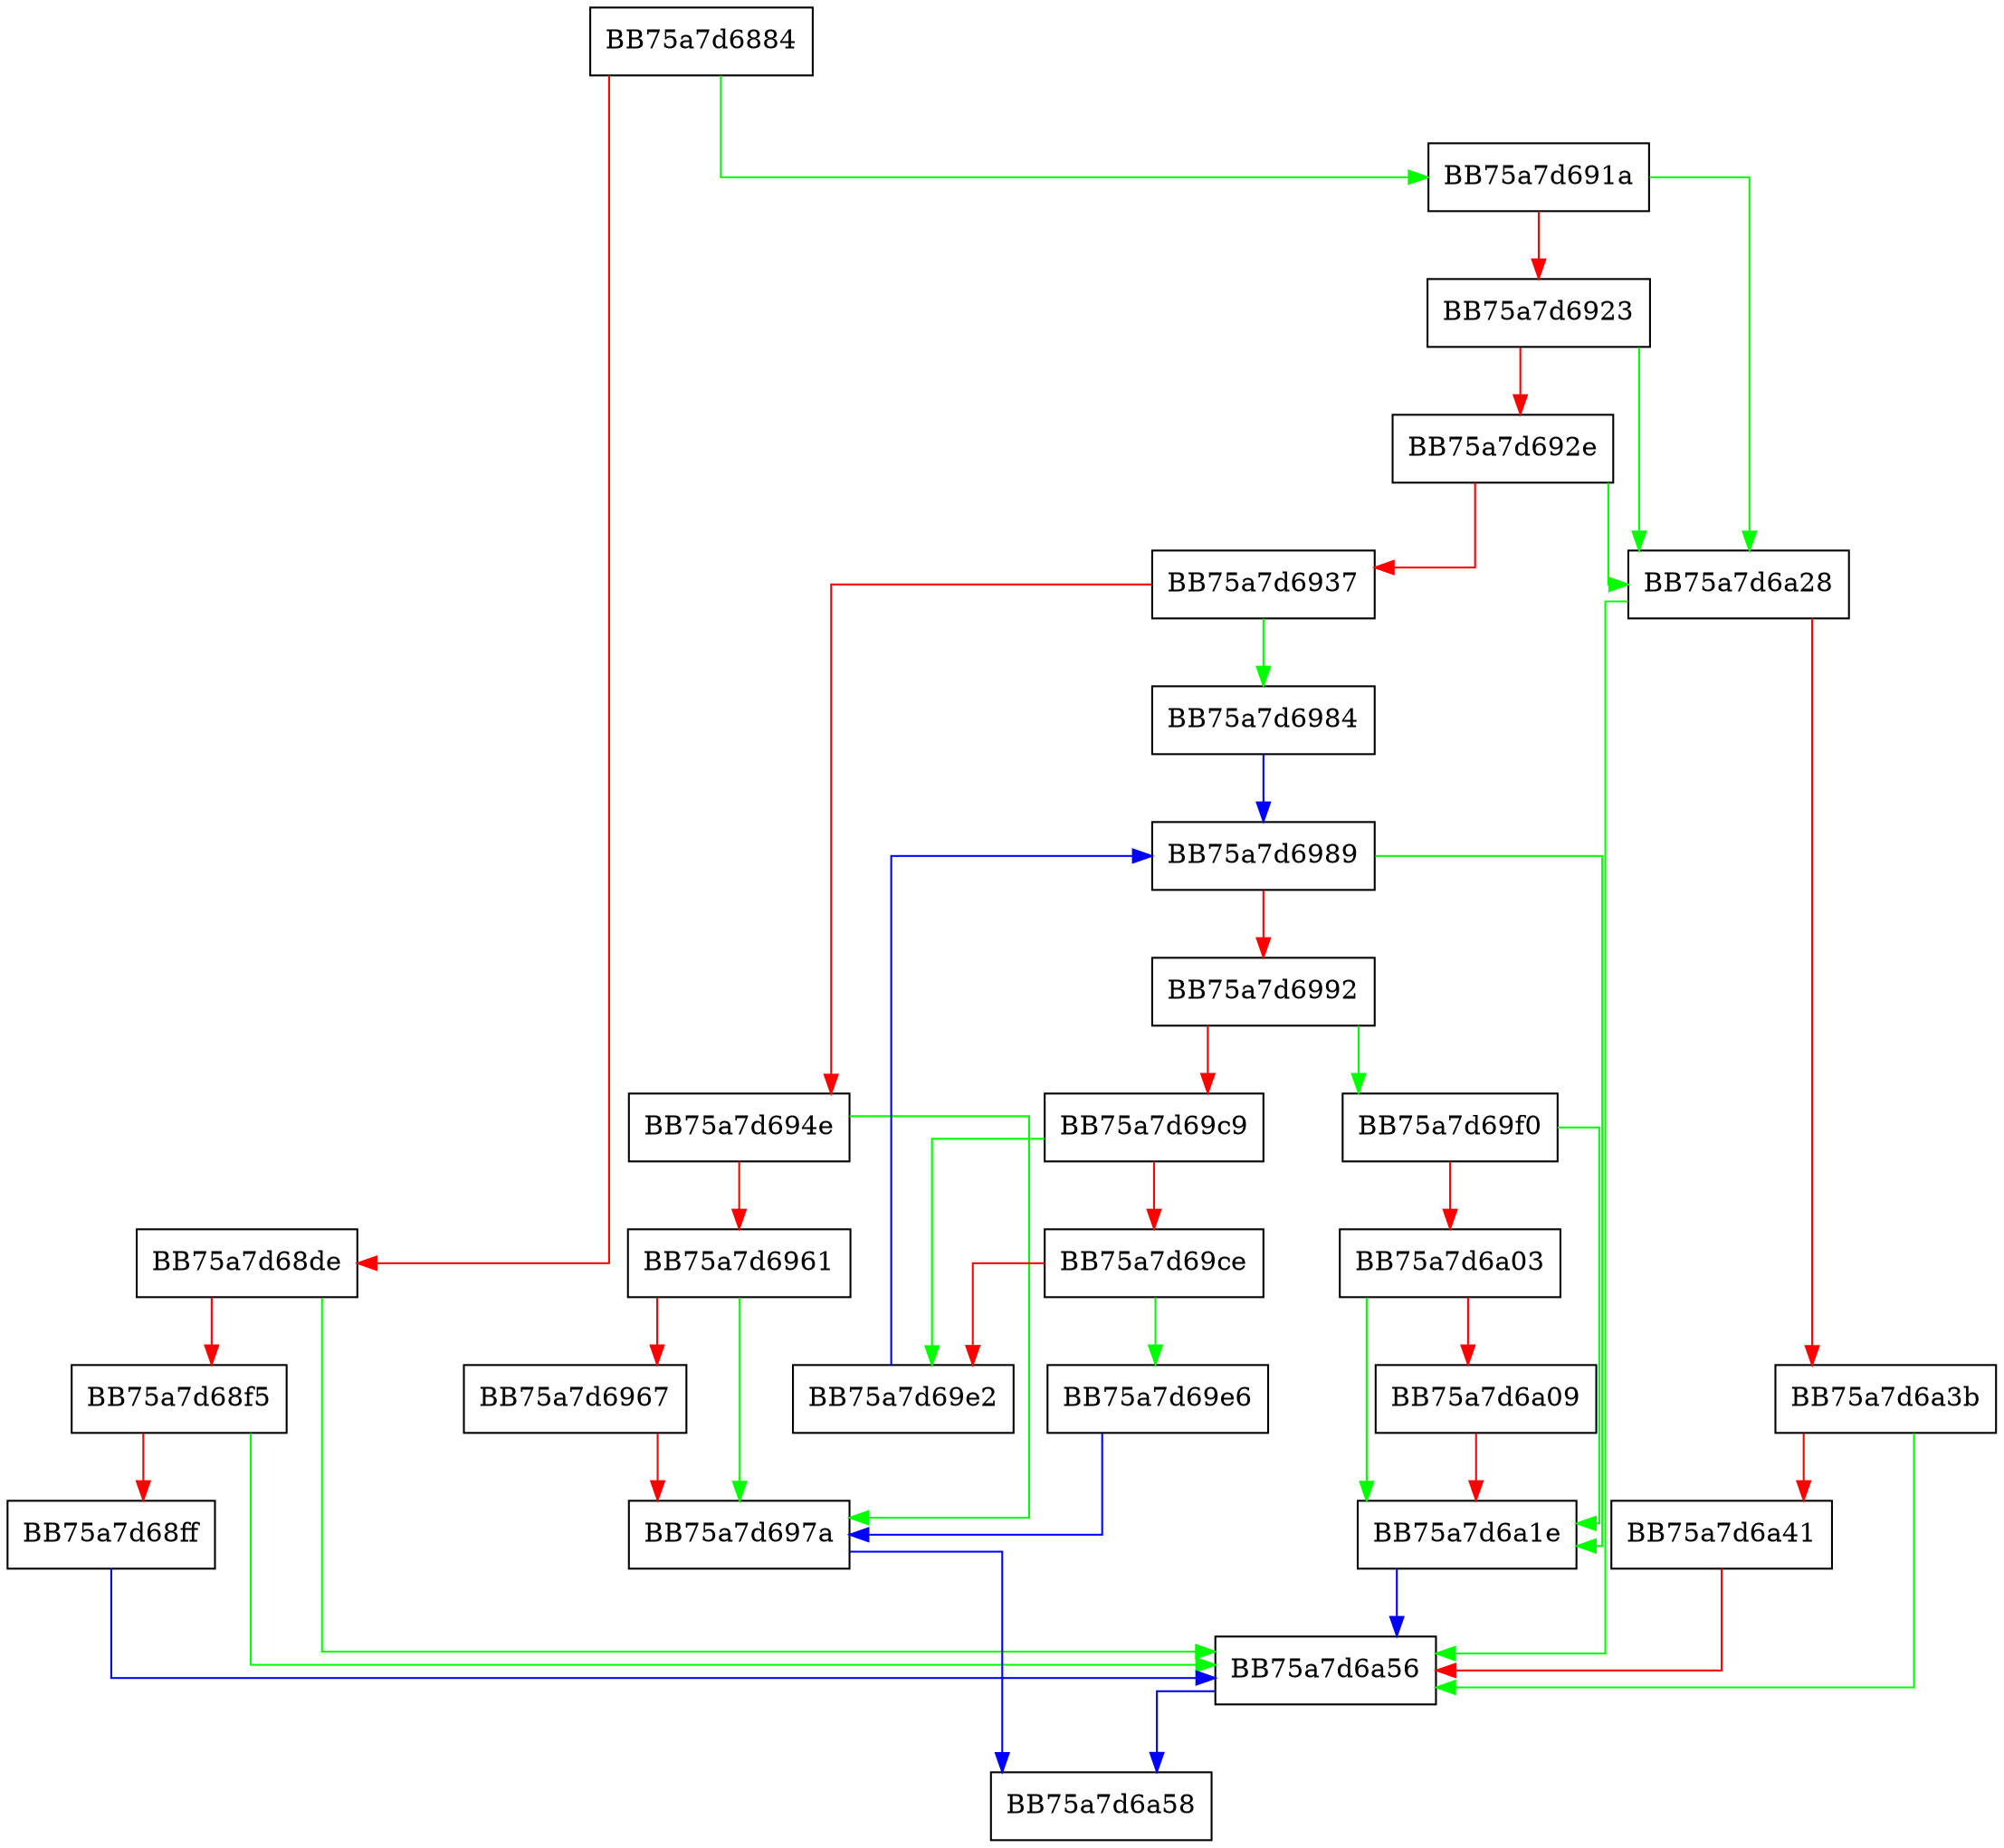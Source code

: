 digraph DoCompatibilityChecking {
  node [shape="box"];
  graph [splines=ortho];
  BB75a7d6884 -> BB75a7d691a [color="green"];
  BB75a7d6884 -> BB75a7d68de [color="red"];
  BB75a7d68de -> BB75a7d6a56 [color="green"];
  BB75a7d68de -> BB75a7d68f5 [color="red"];
  BB75a7d68f5 -> BB75a7d6a56 [color="green"];
  BB75a7d68f5 -> BB75a7d68ff [color="red"];
  BB75a7d68ff -> BB75a7d6a56 [color="blue"];
  BB75a7d691a -> BB75a7d6a28 [color="green"];
  BB75a7d691a -> BB75a7d6923 [color="red"];
  BB75a7d6923 -> BB75a7d6a28 [color="green"];
  BB75a7d6923 -> BB75a7d692e [color="red"];
  BB75a7d692e -> BB75a7d6a28 [color="green"];
  BB75a7d692e -> BB75a7d6937 [color="red"];
  BB75a7d6937 -> BB75a7d6984 [color="green"];
  BB75a7d6937 -> BB75a7d694e [color="red"];
  BB75a7d694e -> BB75a7d697a [color="green"];
  BB75a7d694e -> BB75a7d6961 [color="red"];
  BB75a7d6961 -> BB75a7d697a [color="green"];
  BB75a7d6961 -> BB75a7d6967 [color="red"];
  BB75a7d6967 -> BB75a7d697a [color="red"];
  BB75a7d697a -> BB75a7d6a58 [color="blue"];
  BB75a7d6984 -> BB75a7d6989 [color="blue"];
  BB75a7d6989 -> BB75a7d6a1e [color="green"];
  BB75a7d6989 -> BB75a7d6992 [color="red"];
  BB75a7d6992 -> BB75a7d69f0 [color="green"];
  BB75a7d6992 -> BB75a7d69c9 [color="red"];
  BB75a7d69c9 -> BB75a7d69e2 [color="green"];
  BB75a7d69c9 -> BB75a7d69ce [color="red"];
  BB75a7d69ce -> BB75a7d69e6 [color="green"];
  BB75a7d69ce -> BB75a7d69e2 [color="red"];
  BB75a7d69e2 -> BB75a7d6989 [color="blue"];
  BB75a7d69e6 -> BB75a7d697a [color="blue"];
  BB75a7d69f0 -> BB75a7d6a1e [color="green"];
  BB75a7d69f0 -> BB75a7d6a03 [color="red"];
  BB75a7d6a03 -> BB75a7d6a1e [color="green"];
  BB75a7d6a03 -> BB75a7d6a09 [color="red"];
  BB75a7d6a09 -> BB75a7d6a1e [color="red"];
  BB75a7d6a1e -> BB75a7d6a56 [color="blue"];
  BB75a7d6a28 -> BB75a7d6a56 [color="green"];
  BB75a7d6a28 -> BB75a7d6a3b [color="red"];
  BB75a7d6a3b -> BB75a7d6a56 [color="green"];
  BB75a7d6a3b -> BB75a7d6a41 [color="red"];
  BB75a7d6a41 -> BB75a7d6a56 [color="red"];
  BB75a7d6a56 -> BB75a7d6a58 [color="blue"];
}